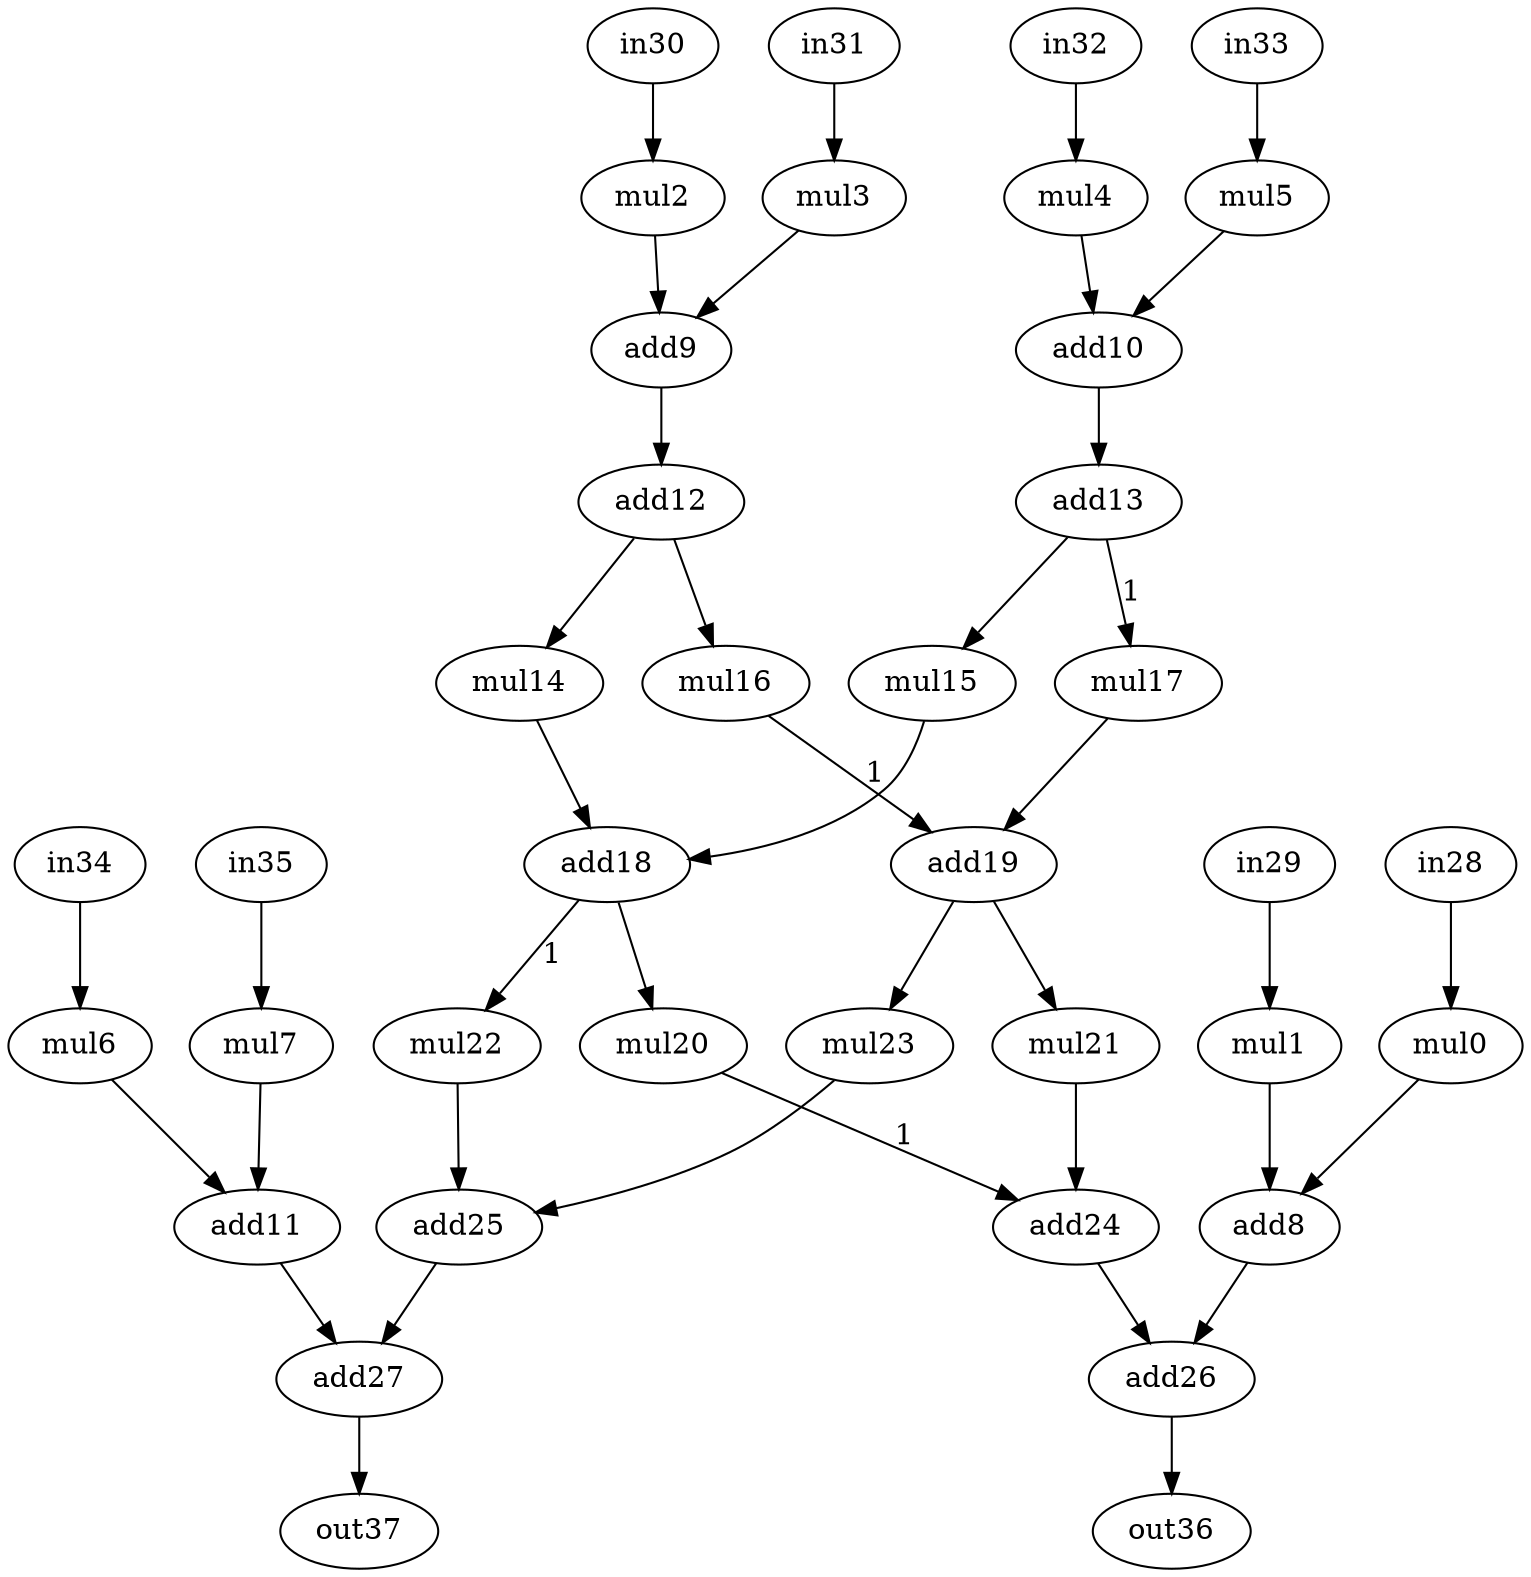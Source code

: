 strict digraph "arf" {
0 [alap=6, asap=1, label=mul0, op=muli, value=2];
1 [alap=6, asap=1, label=mul1, op=muli, value=2];
2 [alap=1, asap=1, label=mul2, op=muli, value=2];
3 [alap=1, asap=1, label=mul3, op=muli, value=2];
4 [alap=1, asap=1, label=mul4, op=muli, value=2];
5 [alap=1, asap=1, label=mul5, op=muli, value=2];
6 [alap=6, asap=1, label=mul6, op=muli, value=2];
7 [alap=6, asap=1, label=mul7, op=muli, value=2];
8 [alap=7, asap=2, label=add8, op=add];
9 [alap=2, asap=2, label=add9, op=add];
10 [alap=2, asap=2, label=add10, op=add];
11 [alap=7, asap=2, label=add11, op=add];
12 [alap=3, asap=3, label=add12, op=addi, value=2];
13 [alap=3, asap=3, label=add13, op=addi, value=2];
14 [alap=4, asap=4, label=mul14, op=muli, value=2];
15 [alap=4, asap=4, label=mul15, op=muli, value=2];
16 [alap=4, asap=4, label=mul16, op=muli, value=2];
17 [alap=4, asap=4, label=mul17, op=muli, value=2];
18 [alap=5, asap=5, label=add18, op=add];
19 [alap=5, asap=5, label=add19, op=add];
20 [alap=6, asap=6, label=mul20, op=muli, value=2];
21 [alap=6, asap=6, label=mul21, op=muli, value=2];
22 [alap=6, asap=6, label=mul22, op=muli, value=2];
23 [alap=6, asap=6, label=mul23, op=muli, value=2];
24 [alap=7, asap=7, label=add24, op=add];
25 [alap=7, asap=7, label=add25, op=add];
26 [alap=8, asap=8, label=add26, op=add];
27 [alap=8, asap=8, label=add27, op=add];
28 [alap=5, asap=0, label=in28, op=in];
29 [alap=5, asap=0, label=in29, op=in];
30 [alap=0, asap=0, label=in30, op=in];
31 [alap=0, asap=0, label=in31, op=in];
32 [alap=0, asap=0, label=in32, op=in];
33 [alap=0, asap=0, label=in33, op=in];
34 [alap=5, asap=0, label=in34, op=in];
35 [alap=5, asap=0, label=in35, op=in];
36 [alap=9, asap=9, label=out36, op=out];
37 [alap=9, asap=9, label=out37, op=out];
0 -> 8  [port=0, w=0];
1 -> 8  [port=1, w=0];
2 -> 9  [port=0, w=0];
3 -> 9  [port=1, w=0];
4 -> 10  [port=0, w=0];
5 -> 10  [port=1, w=0];
6 -> 11  [port=0, w=0];
7 -> 11  [port=1, w=0];
8 -> 26  [port=0, w=0];
9 -> 12  [port=0, w=0];
10 -> 13  [port=0, w=0];
11 -> 27  [port=0, w=0];
12 -> 14  [port=0, w=0];
12 -> 16  [port=0, w=0];
13 -> 15  [port=0, w=0];
13 -> 17  [label=1, port=0, w=1];
14 -> 18  [port=0, w=0];
15 -> 18  [port=1, w=0];
16 -> 19  [label=1, port=0, w=1];
17 -> 19  [port=1, w=0];
18 -> 20  [port=0, w=0];
18 -> 22  [label=1, port=0, w=1];
19 -> 21  [port=0, w=0];
19 -> 23  [port=0, w=0];
20 -> 24  [label=1, port=0, w=1];
21 -> 24  [port=1, w=0];
22 -> 25  [port=0, w=0];
23 -> 25  [port=1, w=0];
24 -> 26  [port=1, w=0];
25 -> 27  [port=1, w=0];
26 -> 36  [port=0, w=0];
27 -> 37  [port=0, w=0];
28 -> 0  [port=0, w=0];
29 -> 1  [port=0, w=0];
30 -> 2  [port=0, w=0];
31 -> 3  [port=0, w=0];
32 -> 4  [port=0, w=0];
33 -> 5  [port=0, w=0];
34 -> 6  [port=0, w=0];
35 -> 7  [port=0, w=0];
}
